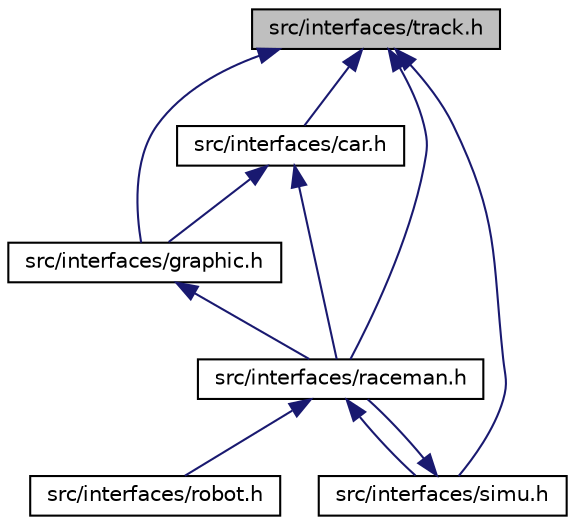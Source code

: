 digraph "src/interfaces/track.h"
{
  edge [fontname="Helvetica",fontsize="10",labelfontname="Helvetica",labelfontsize="10"];
  node [fontname="Helvetica",fontsize="10",shape=record];
  Node1 [label="src/interfaces/track.h",height=0.2,width=0.4,color="black", fillcolor="grey75", style="filled", fontcolor="black"];
  Node1 -> Node2 [dir="back",color="midnightblue",fontsize="10",style="solid",fontname="Helvetica"];
  Node2 [label="src/interfaces/car.h",height=0.2,width=0.4,color="black", fillcolor="white", style="filled",URL="$car_8h.html",tooltip="This is the car structure. "];
  Node2 -> Node3 [dir="back",color="midnightblue",fontsize="10",style="solid",fontname="Helvetica"];
  Node3 [label="src/interfaces/graphic.h",height=0.2,width=0.4,color="black", fillcolor="white", style="filled",URL="$graphic_8h.html",tooltip="Graphic Module Interface Definition. "];
  Node3 -> Node4 [dir="back",color="midnightblue",fontsize="10",style="solid",fontname="Helvetica"];
  Node4 [label="src/interfaces/raceman.h",height=0.2,width=0.4,color="black", fillcolor="white", style="filled",URL="$raceman_8h.html",tooltip="This is the race information structures. "];
  Node4 -> Node5 [dir="back",color="midnightblue",fontsize="10",style="solid",fontname="Helvetica"];
  Node5 [label="src/interfaces/robot.h",height=0.2,width=0.4,color="black", fillcolor="white", style="filled",URL="$robot_8h.html",tooltip="Robot Module Interface Definition. "];
  Node4 -> Node6 [dir="back",color="midnightblue",fontsize="10",style="solid",fontname="Helvetica"];
  Node6 [label="src/interfaces/simu.h",height=0.2,width=0.4,color="black", fillcolor="white", style="filled",URL="$simu_8h.html",tooltip="Simulation Module Interface Definition. "];
  Node6 -> Node4 [dir="back",color="midnightblue",fontsize="10",style="solid",fontname="Helvetica"];
  Node2 -> Node4 [dir="back",color="midnightblue",fontsize="10",style="solid",fontname="Helvetica"];
  Node1 -> Node3 [dir="back",color="midnightblue",fontsize="10",style="solid",fontname="Helvetica"];
  Node1 -> Node4 [dir="back",color="midnightblue",fontsize="10",style="solid",fontname="Helvetica"];
  Node1 -> Node6 [dir="back",color="midnightblue",fontsize="10",style="solid",fontname="Helvetica"];
}
